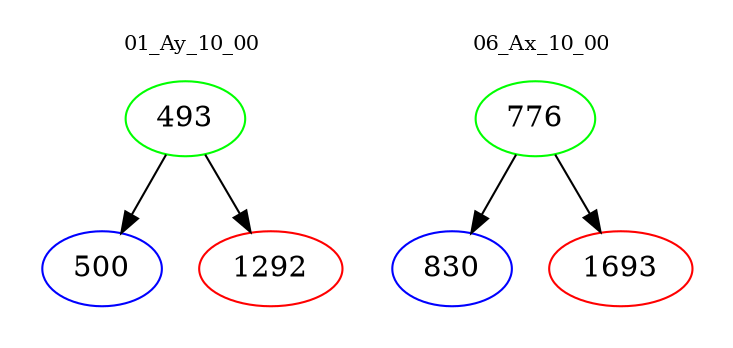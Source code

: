 digraph{
subgraph cluster_0 {
color = white
label = "01_Ay_10_00";
fontsize=10;
T0_493 [label="493", color="green"]
T0_493 -> T0_500 [color="black"]
T0_500 [label="500", color="blue"]
T0_493 -> T0_1292 [color="black"]
T0_1292 [label="1292", color="red"]
}
subgraph cluster_1 {
color = white
label = "06_Ax_10_00";
fontsize=10;
T1_776 [label="776", color="green"]
T1_776 -> T1_830 [color="black"]
T1_830 [label="830", color="blue"]
T1_776 -> T1_1693 [color="black"]
T1_1693 [label="1693", color="red"]
}
}

